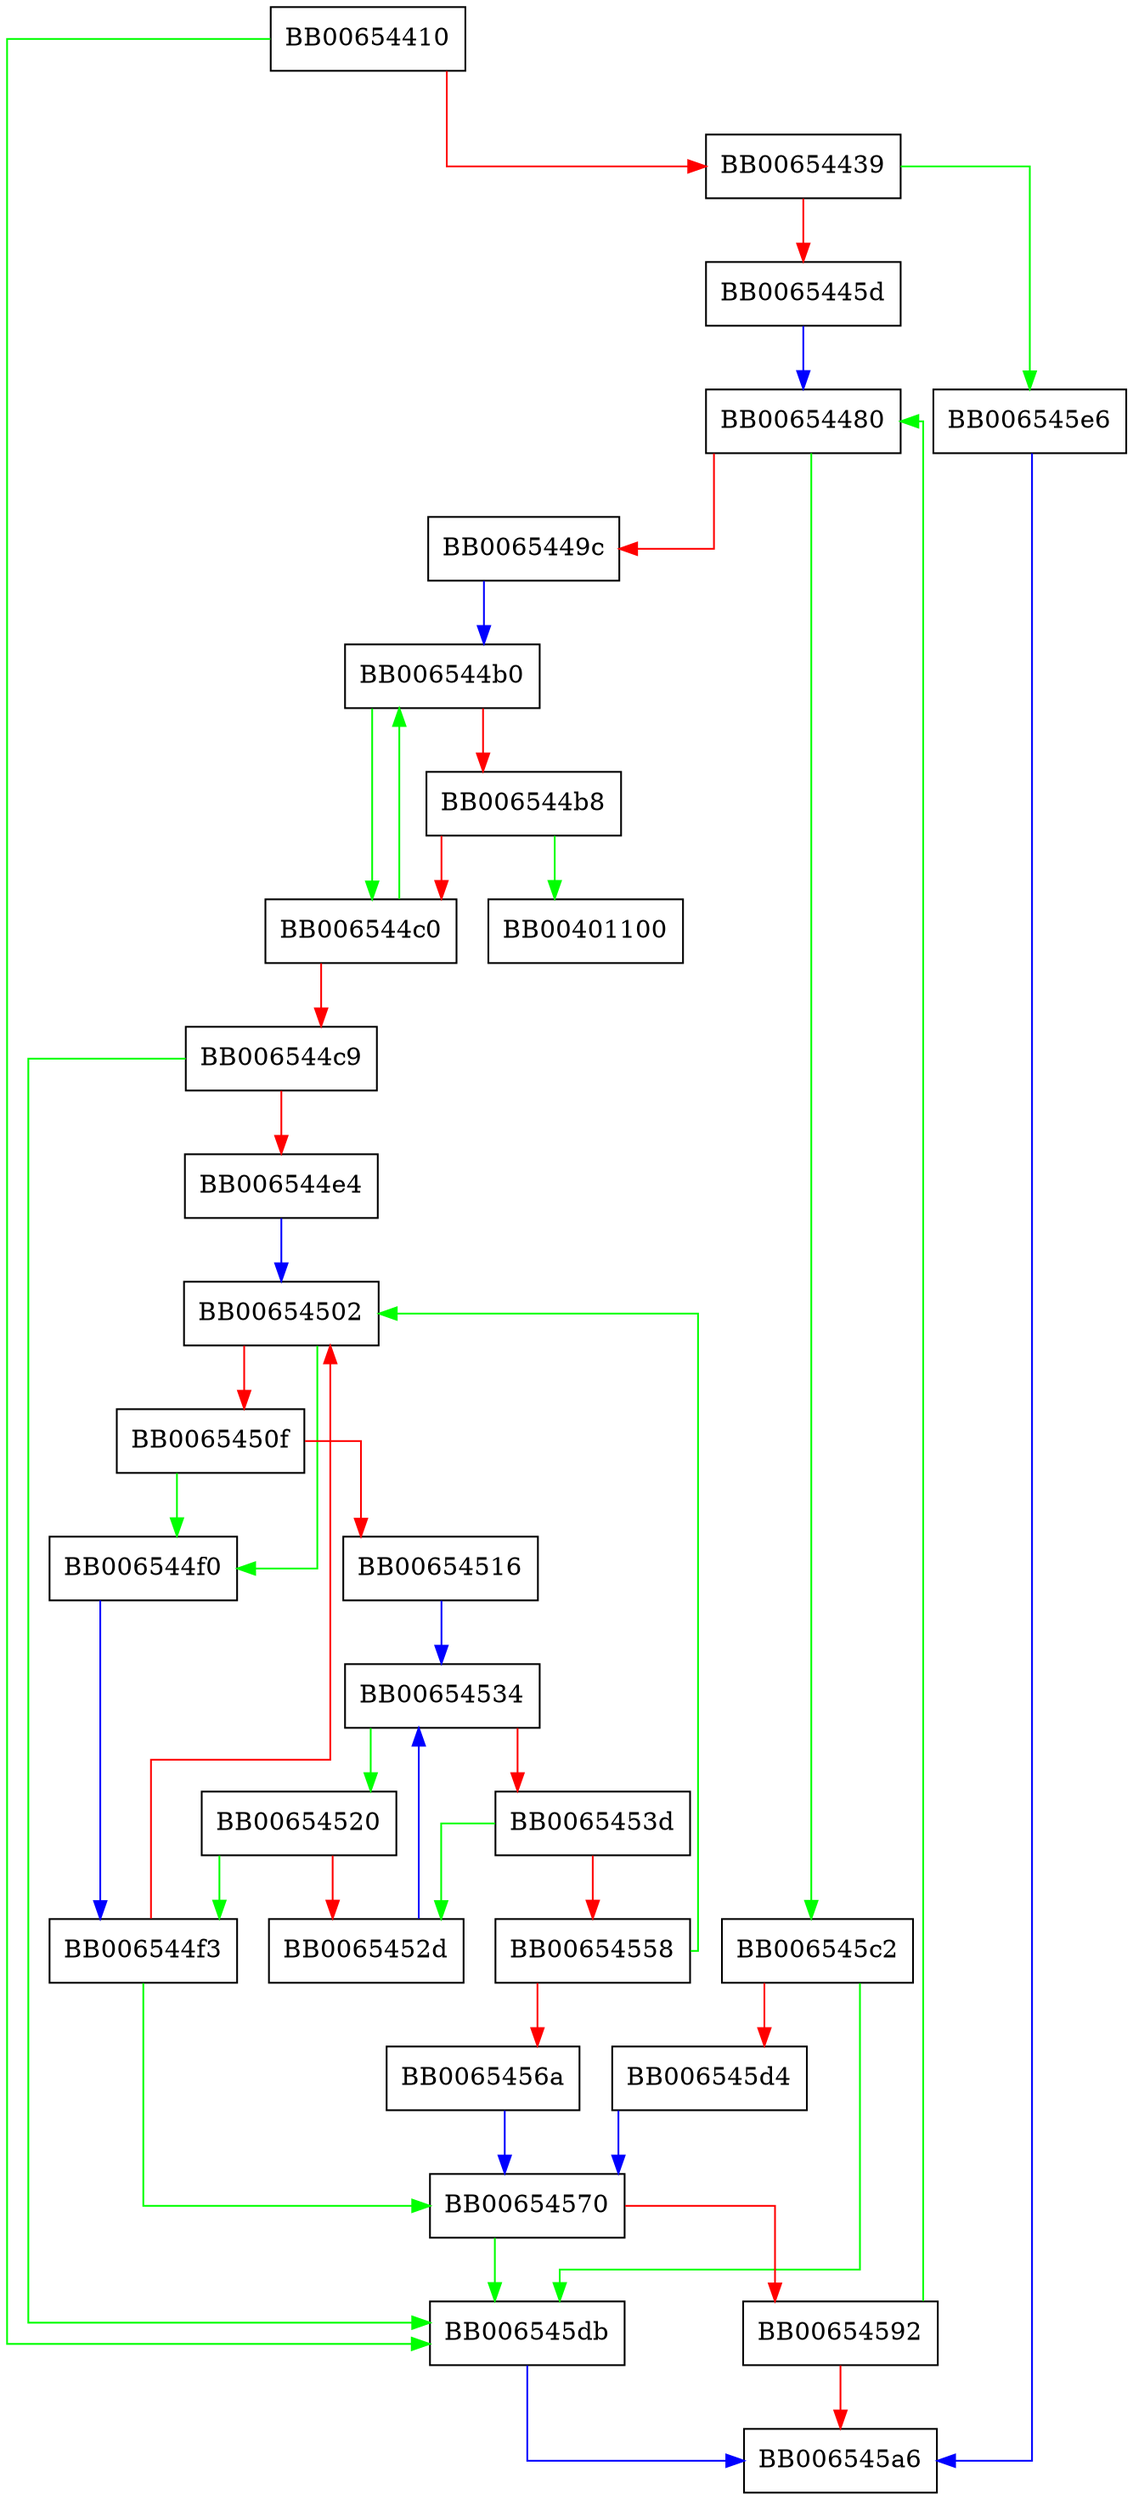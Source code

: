 digraph TXT_DB_write {
  node [shape="box"];
  graph [splines=ortho];
  BB00654410 -> BB006545db [color="green"];
  BB00654410 -> BB00654439 [color="red"];
  BB00654439 -> BB006545e6 [color="green"];
  BB00654439 -> BB0065445d [color="red"];
  BB0065445d -> BB00654480 [color="blue"];
  BB00654480 -> BB006545c2 [color="green"];
  BB00654480 -> BB0065449c [color="red"];
  BB0065449c -> BB006544b0 [color="blue"];
  BB006544b0 -> BB006544c0 [color="green"];
  BB006544b0 -> BB006544b8 [color="red"];
  BB006544b8 -> BB00401100 [color="green"];
  BB006544b8 -> BB006544c0 [color="red"];
  BB006544c0 -> BB006544b0 [color="green"];
  BB006544c0 -> BB006544c9 [color="red"];
  BB006544c9 -> BB006545db [color="green"];
  BB006544c9 -> BB006544e4 [color="red"];
  BB006544e4 -> BB00654502 [color="blue"];
  BB006544f0 -> BB006544f3 [color="blue"];
  BB006544f3 -> BB00654570 [color="green"];
  BB006544f3 -> BB00654502 [color="red"];
  BB00654502 -> BB006544f0 [color="green"];
  BB00654502 -> BB0065450f [color="red"];
  BB0065450f -> BB006544f0 [color="green"];
  BB0065450f -> BB00654516 [color="red"];
  BB00654516 -> BB00654534 [color="blue"];
  BB00654520 -> BB006544f3 [color="green"];
  BB00654520 -> BB0065452d [color="red"];
  BB0065452d -> BB00654534 [color="blue"];
  BB00654534 -> BB00654520 [color="green"];
  BB00654534 -> BB0065453d [color="red"];
  BB0065453d -> BB0065452d [color="green"];
  BB0065453d -> BB00654558 [color="red"];
  BB00654558 -> BB00654502 [color="green"];
  BB00654558 -> BB0065456a [color="red"];
  BB0065456a -> BB00654570 [color="blue"];
  BB00654570 -> BB006545db [color="green"];
  BB00654570 -> BB00654592 [color="red"];
  BB00654592 -> BB00654480 [color="green"];
  BB00654592 -> BB006545a6 [color="red"];
  BB006545c2 -> BB006545db [color="green"];
  BB006545c2 -> BB006545d4 [color="red"];
  BB006545d4 -> BB00654570 [color="blue"];
  BB006545db -> BB006545a6 [color="blue"];
  BB006545e6 -> BB006545a6 [color="blue"];
}